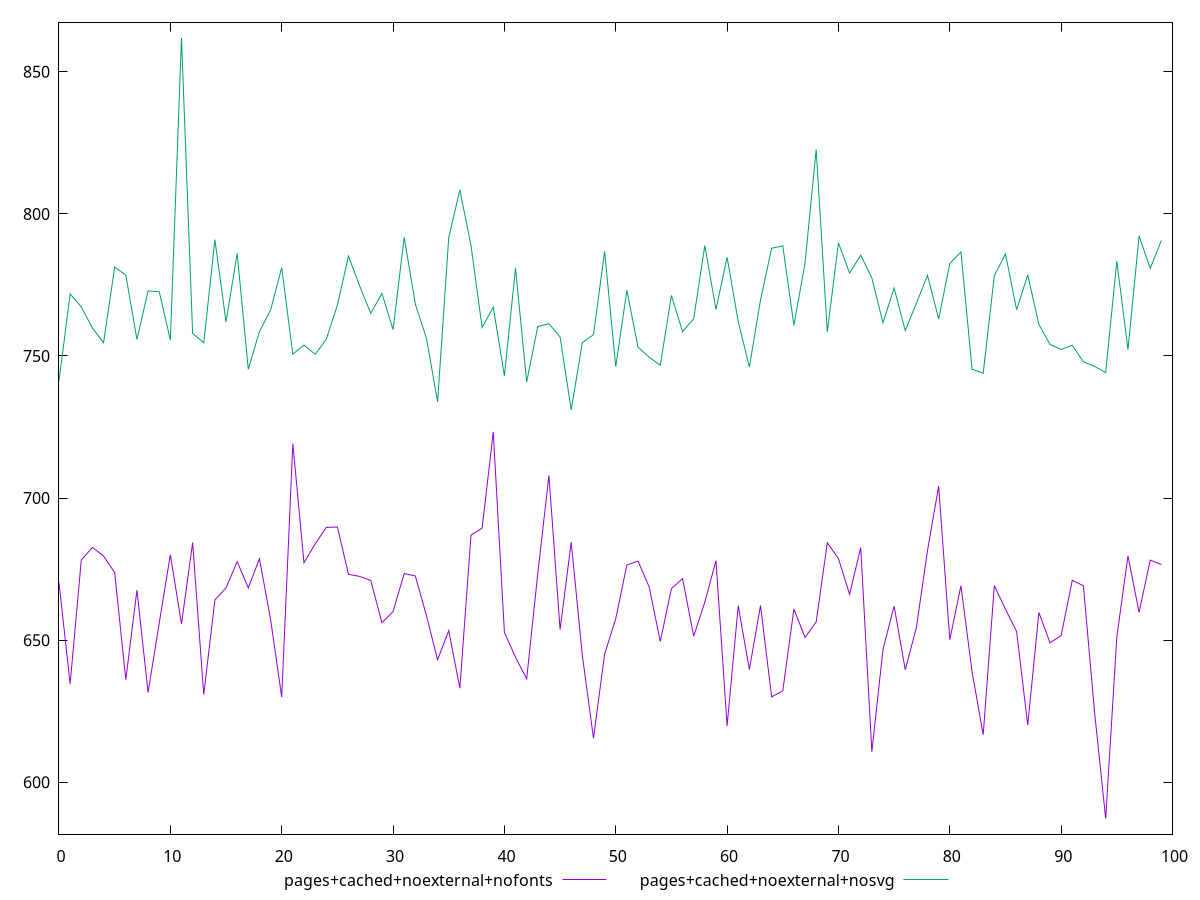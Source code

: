 reset
set terminal svg size 640, 500 enhanced background rgb 'white'
set output "reprap/mainthread-work-breakdown/comparison/line/6_vs_7.svg"

$pagesCachedNoexternalNofonts <<EOF
0 670.2160000000001
1 634.5640000000005
2 678.1800000000007
3 682.6360000000003
4 679.6039999999998
5 673.7640000000004
6 636.0960000000001
7 667.5880000000005
8 631.5760000000002
9 655.9880000000003
10 680.0440000000006
11 655.684
12 684.3000000000003
13 630.8520000000004
14 664.1200000000002
15 668.3880000000004
16 677.6200000000006
17 668.4080000000004
18 678.6480000000005
19 657.3880000000001
20 630.0200000000004
21 719.1960000000001
22 677.2440000000004
23 683.8120000000001
24 689.6560000000007
25 689.8240000000005
26 673.1720000000003
27 672.4240000000004
28 670.9999999999998
29 656.1400000000006
30 660.0720000000002
31 673.4360000000001
32 672.5760000000001
33 658.6440000000002
34 643.076
35 653.3560000000001
36 633.0800000000004
37 686.9720000000004
38 689.3960000000002
39 723.2600000000006
40 652.7440000000004
41 643.976
42 636.3920000000002
43 673.4920000000004
44 707.9280000000006
45 653.7240000000003
46 684.492
47 644.6080000000007
48 615.4920000000003
49 645.0800000000005
50 657.5560000000003
51 676.4440000000003
52 677.8080000000003
53 668.7320000000007
54 649.5200000000001
55 668.1280000000005
56 671.6560000000004
57 651.4000000000002
58 663.3480000000003
59 677.9799999999999
60 619.8360000000002
61 662.1080000000002
62 639.6560000000004
63 662.1920000000003
64 630.0440000000003
65 632.1560000000002
66 660.9480000000003
67 650.9400000000002
68 656.4240000000003
69 684.2519999999998
70 678.7040000000001
71 666.144
72 682.5400000000004
73 610.7720000000004
74 646.7160000000003
75 661.9680000000004
76 639.5760000000004
77 654.42
78 681.5880000000005
79 704.1960000000005
80 650.1320000000004
81 669.1240000000003
82 638.8840000000002
83 616.7200000000006
84 669.1840000000002
85 660.8680000000002
86 653.0400000000001
87 620.1280000000008
88 659.7000000000007
89 649.0680000000003
90 651.6160000000001
91 671.0480000000005
92 669.1120000000002
93 624.6800000000002
94 587.2280000000002
95 651.0640000000003
96 679.6520000000002
97 659.7920000000001
98 678.1680000000003
99 676.6000000000004
EOF

$pagesCachedNoexternalNosvg <<EOF
0 741.1359999999997
1 771.8080000000003
2 767.260000000001
3 759.8440000000008
4 754.6560000000009
5 781.2680000000008
6 778.4520000000001
7 755.8040000000009
8 772.9040000000003
9 772.6120000000008
10 755.6360000000004
11 861.9240000000001
12 757.9560000000006
13 754.6600000000005
14 790.932
15 761.9640000000005
16 786.0960000000002
17 745.3400000000001
18 758.5680000000009
19 766.152
20 781.0639999999997
21 750.6280000000004
22 753.8280000000009
23 750.5880000000003
24 755.8160000000007
25 767.9040000000006
26 785.1360000000002
27 774.6280000000002
28 765.0079999999997
29 772.0119999999996
30 759.2680000000014
31 791.7320000000009
32 768.3120000000001
33 756.2120000000004
34 733.876
35 791.6120000000003
36 808.4280000000008
37 788.8599999999997
38 759.9760000000015
39 767.1839999999999
40 743.068
41 780.8600000000002
42 740.8240000000008
43 760.3840000000005
44 761.352
45 756.6920000000002
46 731.0800000000007
47 754.6960000000008
48 757.4800000000002
49 786.768
50 746.2680000000003
51 773.0919999999996
52 753.1240000000003
53 749.556
54 746.7320000000007
55 771.3000000000006
56 758.5439999999999
57 763.1200000000002
58 788.8880000000004
59 766.3440000000005
60 784.7200000000006
61 762.1160000000002
62 746.1000000000006
63 769.6800000000001
64 787.8880000000006
65 788.780000000001
66 760.7480000000006
67 782.7080000000001
68 822.7080000000004
69 758.4760000000008
70 789.8080000000007
71 779.156
72 785.4720000000009
73 777.4360000000001
74 761.6519999999994
75 773.9000000000008
76 758.8960000000004
77 768.5600000000006
78 778.3760000000007
79 762.9920000000004
80 782.5440000000003
81 786.6240000000007
82 745.3279999999999
83 743.9120000000004
84 778.2800000000009
85 785.9280000000006
86 766.2400000000001
87 778.5599999999996
88 761.0800000000008
89 754.0280000000002
90 752.3119999999997
91 753.7400000000009
92 747.9399999999999
93 746.3480000000002
94 744.1440000000006
95 783.3999999999995
96 752.2360000000001
97 792.2200000000001
98 780.8119999999997
99 790.6320000000007
EOF

set key outside below
set yrange [581.7340800000002:867.4179200000001]

plot \
  $pagesCachedNoexternalNofonts title "pages+cached+noexternal+nofonts" with line, \
  $pagesCachedNoexternalNosvg title "pages+cached+noexternal+nosvg" with line, \


reset